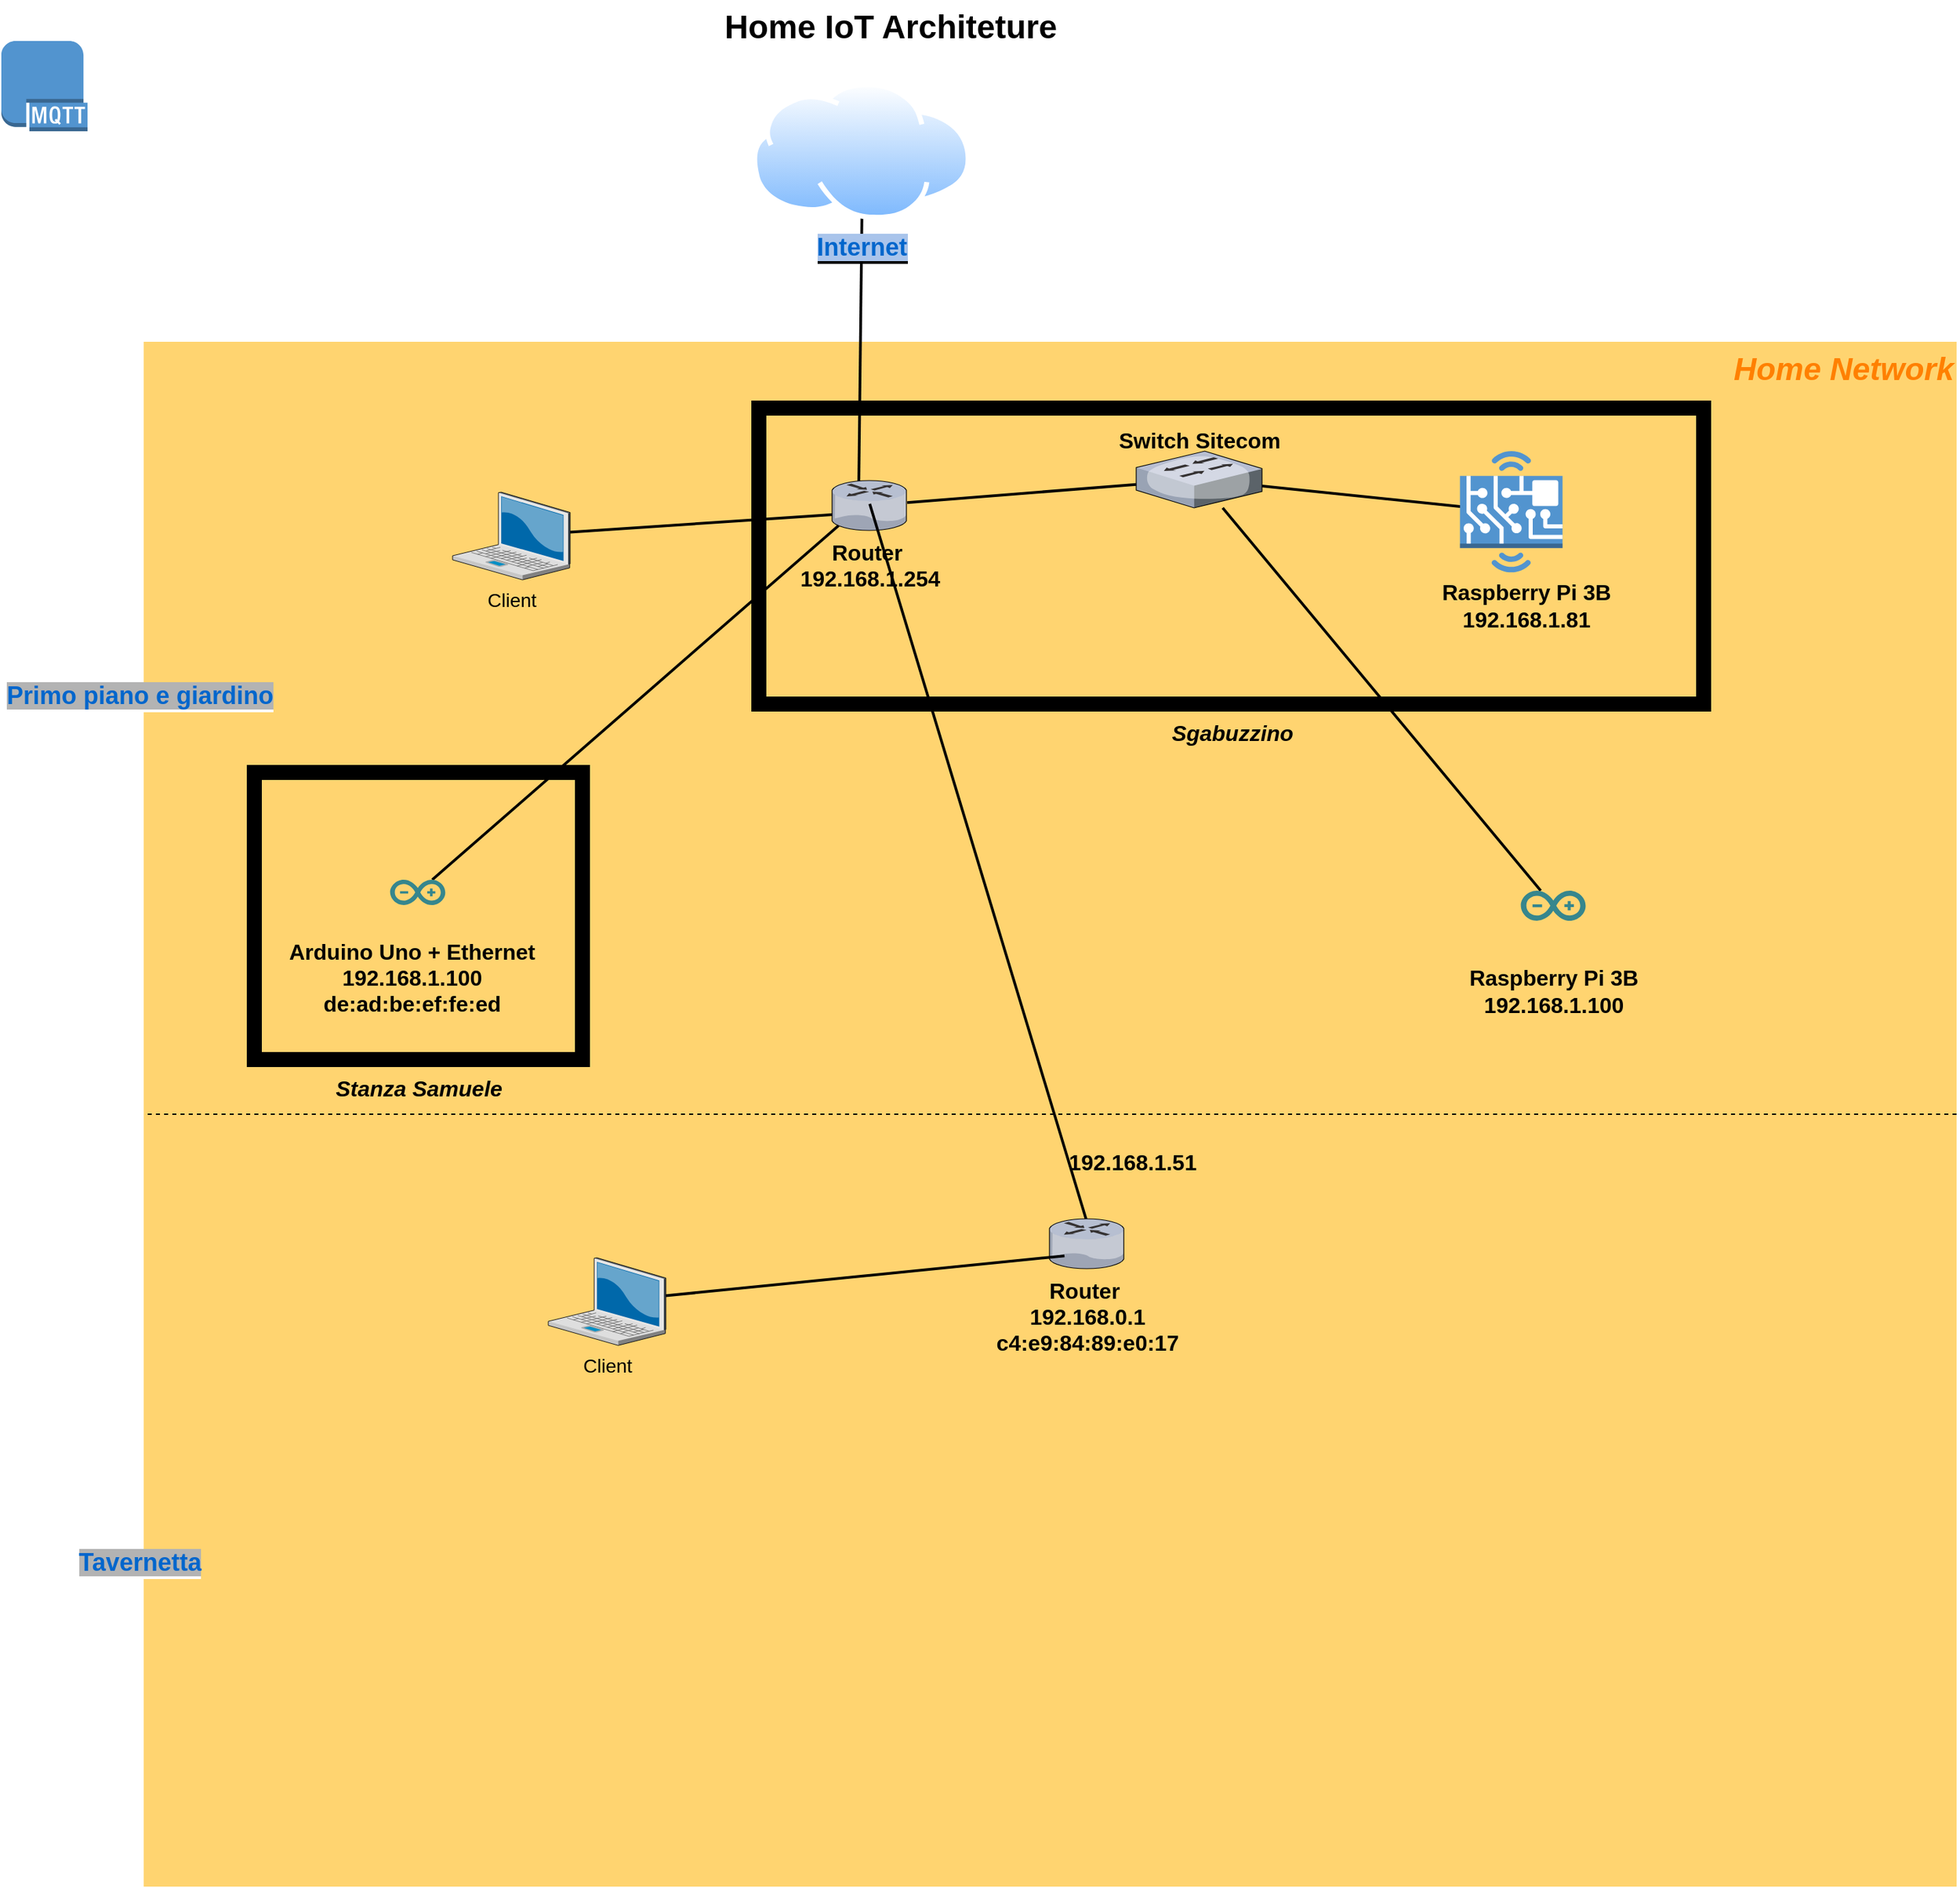 <mxfile version="20.8.10" type="github">
  <diagram name="Page-1" id="e3a06f82-3646-2815-327d-82caf3d4e204">
    <mxGraphModel dx="1434" dy="756" grid="1" gridSize="10" guides="1" tooltips="1" connect="1" arrows="1" fold="1" page="1" pageScale="1.5" pageWidth="1169" pageHeight="826" background="none" math="0" shadow="0">
      <root>
        <mxCell id="0" style=";html=1;" />
        <mxCell id="1" style=";html=1;" parent="0" />
        <mxCell id="JWaV_-7sBsLBWSCKmQxA-106" value="" style="group" parent="1" vertex="1" connectable="0">
          <mxGeometry x="210" y="300" width="1350" height="1130" as="geometry" />
        </mxCell>
        <mxCell id="JWaV_-7sBsLBWSCKmQxA-105" value="" style="group;movable=1;resizable=1;rotatable=1;deletable=1;editable=1;connectable=1;" parent="JWaV_-7sBsLBWSCKmQxA-106" vertex="1" connectable="0">
          <mxGeometry width="1350" height="1130" as="geometry" />
        </mxCell>
        <mxCell id="6a7d8f32e03d9370-57" value="&lt;div style=&quot;&quot;&gt;&lt;span style=&quot;background-color: initial;&quot;&gt;&lt;font style=&quot;font-size: 23px;&quot; color=&quot;#ff8000&quot;&gt;&lt;b&gt;&lt;i&gt;Home Network&lt;/i&gt;&lt;/b&gt;&lt;/font&gt;&lt;/span&gt;&lt;/div&gt;" style="whiteSpace=wrap;html=1;fillColor=#FFD470;gradientColor=none;fontSize=14;strokeColor=none;verticalAlign=top;align=right;" parent="JWaV_-7sBsLBWSCKmQxA-105" vertex="1">
          <mxGeometry x="24.107" width="1325.893" height="1130" as="geometry" />
        </mxCell>
        <mxCell id="JWaV_-7sBsLBWSCKmQxA-92" value="&lt;font color=&quot;#0066cc&quot; style=&quot;font-size: 18px; background-color: rgb(179, 179, 179);&quot;&gt;&lt;b style=&quot;&quot;&gt;Primo piano e giardino&lt;/b&gt;&lt;/font&gt;" style="shape=image;html=1;verticalAlign=top;verticalLabelPosition=bottom;labelBackgroundColor=#ffffff;imageAspect=0;aspect=fixed;image=https://cdn1.iconfinder.com/data/icons/material-core/20/home-128.png;fontSize=9;fontColor=#B5739D;" parent="JWaV_-7sBsLBWSCKmQxA-105" vertex="1">
          <mxGeometry y="199.996" width="42.292" height="42.292" as="geometry" />
        </mxCell>
        <mxCell id="JWaV_-7sBsLBWSCKmQxA-96" value="" style="endArrow=none;dashed=1;html=1;rounded=0;fontSize=9;fontColor=#B5739D;exitX=1;exitY=0.5;exitDx=0;exitDy=0;entryX=0;entryY=0.5;entryDx=0;entryDy=0;" parent="JWaV_-7sBsLBWSCKmQxA-105" source="6a7d8f32e03d9370-57" target="6a7d8f32e03d9370-57" edge="1">
          <mxGeometry width="50" height="50" relative="1" as="geometry">
            <mxPoint x="747.321" y="467.586" as="sourcePoint" />
            <mxPoint x="787.5" y="428.621" as="targetPoint" />
          </mxGeometry>
        </mxCell>
        <mxCell id="JWaV_-7sBsLBWSCKmQxA-108" value="Client" style="verticalLabelPosition=bottom;aspect=fixed;html=1;verticalAlign=top;strokeColor=none;shape=mxgraph.citrix.laptop_2;fillColor=#66B2FF;gradientColor=#0066CC;fontSize=14;" parent="JWaV_-7sBsLBWSCKmQxA-105" vertex="1">
          <mxGeometry x="320" y="670" width="86" height="64.13" as="geometry" />
        </mxCell>
        <mxCell id="JWaV_-7sBsLBWSCKmQxA-98" value="&lt;font color=&quot;#0066cc&quot; style=&quot;font-size: 18px; background-color: rgb(179, 179, 179);&quot;&gt;&lt;b style=&quot;&quot;&gt;Tavernetta&lt;/b&gt;&lt;/font&gt;" style="shape=image;html=1;verticalAlign=top;verticalLabelPosition=bottom;labelBackgroundColor=#ffffff;imageAspect=0;aspect=fixed;image=https://cdn1.iconfinder.com/data/icons/material-core/20/home-128.png;fontSize=9;fontColor=#B5739D;movable=1;resizable=1;rotatable=1;deletable=1;editable=1;connectable=1;" parent="JWaV_-7sBsLBWSCKmQxA-106" vertex="1">
          <mxGeometry y="833.862" width="42.292" height="42.292" as="geometry" />
        </mxCell>
        <mxCell id="6a7d8f32e03d9370-35" style="edgeStyle=none;rounded=0;html=1;startSize=10;endSize=10;jettySize=auto;orthogonalLoop=1;fontSize=14;endArrow=none;endFill=0;strokeWidth=2;entryX=0.059;entryY=0.678;entryDx=0;entryDy=0;entryPerimeter=0;" parent="1" source="6a7d8f32e03d9370-2" target="6a7d8f32e03d9370-13" edge="1">
          <mxGeometry relative="1" as="geometry">
            <mxPoint x="487" y="713.32" as="targetPoint" />
          </mxGeometry>
        </mxCell>
        <mxCell id="6a7d8f32e03d9370-2" value="Client" style="verticalLabelPosition=bottom;aspect=fixed;html=1;verticalAlign=top;strokeColor=none;shape=mxgraph.citrix.laptop_2;fillColor=#66B2FF;gradientColor=#0066CC;fontSize=14;" parent="1" vertex="1">
          <mxGeometry x="460" y="410" width="86" height="64.13" as="geometry" />
        </mxCell>
        <mxCell id="6a7d8f32e03d9370-62" value="Home IoT Architeture" style="text;strokeColor=none;fillColor=none;html=1;fontSize=24;fontStyle=1;verticalAlign=middle;align=center;" parent="1" vertex="1">
          <mxGeometry x="349" y="50" width="861" height="40" as="geometry" />
        </mxCell>
        <mxCell id="B9Zo2BwohG0ni2MZEKjd-18" style="edgeStyle=none;rounded=0;html=1;startSize=10;endSize=10;jettySize=auto;orthogonalLoop=1;fontSize=14;endArrow=none;endFill=0;strokeWidth=2;entryX=0.355;entryY=0.256;entryDx=0;entryDy=0;entryPerimeter=0;exitX=0.503;exitY=0.893;exitDx=0;exitDy=0;exitPerimeter=0;" parent="1" source="B9Zo2BwohG0ni2MZEKjd-16" target="6a7d8f32e03d9370-13" edge="1">
          <mxGeometry relative="1" as="geometry">
            <mxPoint x="606" y="461.709" as="sourcePoint" />
            <mxPoint x="753.245" y="356.247" as="targetPoint" />
          </mxGeometry>
        </mxCell>
        <mxCell id="B9Zo2BwohG0ni2MZEKjd-16" value="&lt;span style=&quot;background-color: rgb(169, 196, 235);&quot;&gt;&lt;font color=&quot;#0066cc&quot;&gt;&lt;b&gt;Internet&lt;/b&gt;&lt;/font&gt;&lt;/span&gt;" style="aspect=fixed;perimeter=ellipsePerimeter;html=1;align=center;shadow=0;dashed=0;spacingTop=3;image;image=img/lib/active_directory/internet_cloud.svg;labelBackgroundColor=#000000;fontSize=18;fontColor=#FF8000;" parent="1" vertex="1">
          <mxGeometry x="679" y="110" width="160" height="100.8" as="geometry" />
        </mxCell>
        <mxCell id="B9Zo2BwohG0ni2MZEKjd-23" value="" style="group" parent="1" vertex="1" connectable="0">
          <mxGeometry x="720" y="360" width="90" height="78" as="geometry" />
        </mxCell>
        <mxCell id="6a7d8f32e03d9370-13" value="&lt;b style=&quot;border-color: var(--border-color); font-size: 16px;&quot;&gt;Router&amp;nbsp;&lt;br&gt;192.168.1.254&lt;br&gt;&lt;/b&gt;" style="verticalLabelPosition=bottom;aspect=fixed;html=1;verticalAlign=top;strokeColor=none;shape=mxgraph.citrix.router;fillColor=#66B2FF;gradientColor=#0066CC;fontSize=14;" parent="B9Zo2BwohG0ni2MZEKjd-23" vertex="1">
          <mxGeometry x="17.5" y="41.5" width="55" height="36.5" as="geometry" />
        </mxCell>
        <mxCell id="B9Zo2BwohG0ni2MZEKjd-24" style="edgeStyle=none;rounded=0;html=1;startSize=10;endSize=10;jettySize=auto;orthogonalLoop=1;fontSize=14;endArrow=none;endFill=0;strokeWidth=2;" parent="1" source="JWaV_-7sBsLBWSCKmQxA-74" target="JWaV_-7sBsLBWSCKmQxA-85" edge="1">
          <mxGeometry relative="1" as="geometry">
            <mxPoint x="1093" y="482.03" as="sourcePoint" />
            <mxPoint x="753.245" y="356.247" as="targetPoint" />
          </mxGeometry>
        </mxCell>
        <mxCell id="B9Zo2BwohG0ni2MZEKjd-26" value="" style="outlineConnect=0;dashed=0;verticalLabelPosition=bottom;verticalAlign=top;align=center;html=1;shape=mxgraph.aws3.mqtt_protocol;fillColor=#5294CF;gradientColor=none;labelBackgroundColor=#000000;fontSize=18;fontColor=#FF8000;" parent="1" vertex="1">
          <mxGeometry x="130" y="80" width="63" height="66" as="geometry" />
        </mxCell>
        <mxCell id="JWaV_-7sBsLBWSCKmQxA-23" style="edgeStyle=none;rounded=0;html=1;startSize=10;endSize=10;jettySize=auto;orthogonalLoop=1;fontSize=14;endArrow=none;endFill=0;strokeWidth=2;entryX=0.087;entryY=0.903;entryDx=0;entryDy=0;entryPerimeter=0;" parent="1" source="JWaV_-7sBsLBWSCKmQxA-20" target="6a7d8f32e03d9370-13" edge="1">
          <mxGeometry relative="1" as="geometry">
            <mxPoint x="753.245" y="356.247" as="targetPoint" />
            <mxPoint x="556" y="434.915" as="sourcePoint" />
          </mxGeometry>
        </mxCell>
        <mxCell id="JWaV_-7sBsLBWSCKmQxA-24" style="edgeStyle=none;html=1;startSize=10;endSize=10;jettySize=auto;orthogonalLoop=1;fontSize=9;endArrow=none;endFill=0;strokeWidth=2;rounded=0;" parent="1" source="JWaV_-7sBsLBWSCKmQxA-15" target="JWaV_-7sBsLBWSCKmQxA-85" edge="1">
          <mxGeometry relative="1" as="geometry">
            <mxPoint x="763.245" y="366.247" as="targetPoint" />
            <mxPoint x="674.096" y="541.5" as="sourcePoint" />
          </mxGeometry>
        </mxCell>
        <mxCell id="JWaV_-7sBsLBWSCKmQxA-35" value="" style="group" parent="1" vertex="1" connectable="0">
          <mxGeometry x="1190" y="650" width="150" height="150" as="geometry" />
        </mxCell>
        <mxCell id="JWaV_-7sBsLBWSCKmQxA-17" value="" style="group" parent="JWaV_-7sBsLBWSCKmQxA-35" vertex="1" connectable="0">
          <mxGeometry x="11" width="128" height="128" as="geometry" />
        </mxCell>
        <mxCell id="JWaV_-7sBsLBWSCKmQxA-13" value="" style="shape=image;html=1;verticalAlign=top;verticalLabelPosition=bottom;labelBackgroundColor=#ffffff;imageAspect=0;aspect=fixed;image=https://cdn2.iconfinder.com/data/icons/electronic-13/480/3-electronic-arduino-chipset-icon-2-128.png" parent="JWaV_-7sBsLBWSCKmQxA-17" vertex="1">
          <mxGeometry width="128" height="128" as="geometry" />
        </mxCell>
        <mxCell id="JWaV_-7sBsLBWSCKmQxA-15" value="" style="dashed=0;outlineConnect=0;html=1;align=center;labelPosition=center;verticalLabelPosition=bottom;verticalAlign=top;shape=mxgraph.weblogos.arduino;fillColor=#36868D;strokeColor=none" parent="JWaV_-7sBsLBWSCKmQxA-17" vertex="1">
          <mxGeometry x="40.3" y="51.5" width="47.4" height="22" as="geometry" />
        </mxCell>
        <mxCell id="JWaV_-7sBsLBWSCKmQxA-34" value="&lt;font color=&quot;#000000&quot; style=&quot;font-size: 16px;&quot;&gt;&lt;b&gt;Raspberry Pi 3B&lt;br&gt;192.168.1.100&lt;/b&gt;&lt;/font&gt;" style="text;html=1;align=center;verticalAlign=middle;resizable=0;points=[];autosize=1;strokeColor=none;fillColor=none;fontColor=#FF8000;" parent="JWaV_-7sBsLBWSCKmQxA-35" vertex="1">
          <mxGeometry y="100" width="150" height="50" as="geometry" />
        </mxCell>
        <mxCell id="JWaV_-7sBsLBWSCKmQxA-37" value="" style="group" parent="1" vertex="1" connectable="0">
          <mxGeometry x="310" y="610" width="250" height="220" as="geometry" />
        </mxCell>
        <mxCell id="JWaV_-7sBsLBWSCKmQxA-33" value="" style="group" parent="JWaV_-7sBsLBWSCKmQxA-37" vertex="1" connectable="0">
          <mxGeometry x="50" y="40" width="175" height="150" as="geometry" />
        </mxCell>
        <mxCell id="JWaV_-7sBsLBWSCKmQxA-18" value="" style="group" parent="JWaV_-7sBsLBWSCKmQxA-33" vertex="1" connectable="0">
          <mxGeometry x="20" width="109" height="108" as="geometry" />
        </mxCell>
        <mxCell id="JWaV_-7sBsLBWSCKmQxA-19" value="&lt;span style=&quot;font-size: 18px; background-color: rgb(0, 0, 0);&quot;&gt;&lt;font color=&quot;#ff8000&quot;&gt;&lt;br&gt;&lt;/font&gt;&lt;/span&gt;" style="shape=image;html=1;verticalAlign=top;verticalLabelPosition=bottom;labelBackgroundColor=#ffffff;imageAspect=0;aspect=fixed;image=https://cdn2.iconfinder.com/data/icons/electronic-13/480/3-electronic-arduino-chipset-icon-2-128.png" parent="JWaV_-7sBsLBWSCKmQxA-18" vertex="1">
          <mxGeometry width="108" height="108" as="geometry" />
        </mxCell>
        <mxCell id="JWaV_-7sBsLBWSCKmQxA-20" value="" style="dashed=0;outlineConnect=0;html=1;align=center;labelPosition=center;verticalLabelPosition=bottom;verticalAlign=top;shape=mxgraph.weblogos.arduino;fillColor=#36868D;strokeColor=none" parent="JWaV_-7sBsLBWSCKmQxA-18" vertex="1">
          <mxGeometry x="34.318" y="43.453" width="40.364" height="18.562" as="geometry" />
        </mxCell>
        <mxCell id="JWaV_-7sBsLBWSCKmQxA-32" value="&lt;font color=&quot;#000000&quot; style=&quot;font-size: 16px;&quot;&gt;&lt;b&gt;Arduino Uno + Ethernet&lt;br&gt;192.168.1.100&lt;br&gt;&lt;/b&gt;&lt;/font&gt;&lt;b&gt;&lt;font color=&quot;#000000&quot; style=&quot;font-size: 16px;&quot;&gt;de:ad:be:ef:fe:ed&lt;/font&gt;&lt;/b&gt;&lt;font color=&quot;#000000&quot; style=&quot;font-size: 16px;&quot;&gt;&lt;b&gt;&lt;br&gt;&lt;/b&gt;&lt;/font&gt;" style="text;html=1;align=center;verticalAlign=middle;resizable=0;points=[];autosize=1;strokeColor=none;fillColor=none;fontColor=#FF8000;" parent="JWaV_-7sBsLBWSCKmQxA-33" vertex="1">
          <mxGeometry x="-30" y="80" width="200" height="70" as="geometry" />
        </mxCell>
        <mxCell id="JWaV_-7sBsLBWSCKmQxA-36" value="&lt;b&gt;&lt;i&gt;Stanza Samuele&lt;/i&gt;&lt;/b&gt;" style="verticalLabelPosition=bottom;html=1;verticalAlign=top;align=center;shape=mxgraph.floorplan.room;fillColor=strokeColor;labelBackgroundColor=none;fontSize=16;fontColor=#000000;" parent="JWaV_-7sBsLBWSCKmQxA-37" vertex="1">
          <mxGeometry width="250" height="220" as="geometry" />
        </mxCell>
        <mxCell id="JWaV_-7sBsLBWSCKmQxA-63" value="" style="group" parent="1" vertex="1" connectable="0">
          <mxGeometry x="679" y="343.5" width="701" height="226.5" as="geometry" />
        </mxCell>
        <mxCell id="JWaV_-7sBsLBWSCKmQxA-69" value="&lt;b&gt;&lt;i&gt;Sgabuzzino&lt;/i&gt;&lt;/b&gt;" style="verticalLabelPosition=bottom;html=1;verticalAlign=top;align=center;shape=mxgraph.floorplan.room;fillColor=strokeColor;labelBackgroundColor=none;fontSize=16;fontColor=#000000;" parent="JWaV_-7sBsLBWSCKmQxA-63" vertex="1">
          <mxGeometry width="701" height="226.5" as="geometry" />
        </mxCell>
        <mxCell id="JWaV_-7sBsLBWSCKmQxA-85" value="&lt;font color=&quot;#000000&quot;&gt;&lt;span style=&quot;font-size: 16px;&quot;&gt;&lt;b&gt;Switch Sitecom&lt;/b&gt;&lt;/span&gt;&lt;/font&gt;" style="verticalLabelPosition=bottom;sketch=0;aspect=fixed;html=1;verticalAlign=top;strokeColor=none;align=center;outlineConnect=0;shape=mxgraph.citrix.switch;labelBackgroundColor=none;fontSize=18;fontColor=#B5739D;spacingTop=-67;" parent="JWaV_-7sBsLBWSCKmQxA-63" vertex="1">
          <mxGeometry x="281" y="36.5" width="92" height="41.5" as="geometry" />
        </mxCell>
        <mxCell id="JWaV_-7sBsLBWSCKmQxA-79" value="" style="group" parent="1" vertex="1" connectable="0">
          <mxGeometry x="1170" y="380" width="167" height="150" as="geometry" />
        </mxCell>
        <mxCell id="JWaV_-7sBsLBWSCKmQxA-30" value="&lt;font color=&quot;#000000&quot; style=&quot;font-size: 16px;&quot;&gt;&lt;b&gt;Raspberry Pi 3B&lt;br&gt;192.168.1.81&lt;/b&gt;&lt;/font&gt;" style="text;html=1;align=center;verticalAlign=middle;resizable=0;points=[];autosize=1;strokeColor=none;fillColor=none;fontColor=#FF8000;" parent="JWaV_-7sBsLBWSCKmQxA-79" vertex="1">
          <mxGeometry y="88.235" width="150" height="50" as="geometry" />
        </mxCell>
        <mxCell id="JWaV_-7sBsLBWSCKmQxA-71" value="" style="group" parent="JWaV_-7sBsLBWSCKmQxA-79" vertex="1" connectable="0">
          <mxGeometry x="26.791" width="140.209" height="150" as="geometry" />
        </mxCell>
        <mxCell id="JWaV_-7sBsLBWSCKmQxA-72" value="" style="group" parent="JWaV_-7sBsLBWSCKmQxA-71" vertex="1" connectable="0">
          <mxGeometry width="75.016" height="88.676" as="geometry" />
        </mxCell>
        <mxCell id="JWaV_-7sBsLBWSCKmQxA-73" value="" style="outlineConnect=0;dashed=0;verticalLabelPosition=bottom;verticalAlign=top;align=center;html=1;shape=mxgraph.aws3.hardware_board;fillColor=#5294CF;gradientColor=none;labelBackgroundColor=#000000;fontSize=18;fontColor=#FF8000;" parent="JWaV_-7sBsLBWSCKmQxA-72" vertex="1">
          <mxGeometry width="75.016" height="88.676" as="geometry" />
        </mxCell>
        <mxCell id="JWaV_-7sBsLBWSCKmQxA-74" value="" style="shape=image;html=1;verticalAlign=top;verticalLabelPosition=bottom;labelBackgroundColor=#ffffff;imageAspect=0;aspect=fixed;image=https://cdn1.iconfinder.com/data/icons/fruit-136/64/Fruit_iconfree_Filled_Outline_raspberry-healthy-organic-food-fruit_icon-128.png;fontSize=18;fontColor=#FF8000;" parent="JWaV_-7sBsLBWSCKmQxA-72" vertex="1">
          <mxGeometry x="20.54" y="27.574" width="33.529" height="33.529" as="geometry" />
        </mxCell>
        <mxCell id="JWaV_-7sBsLBWSCKmQxA-89" style="edgeStyle=none;rounded=0;html=1;startSize=10;endSize=10;jettySize=auto;orthogonalLoop=1;fontSize=14;endArrow=none;endFill=0;strokeWidth=2;" parent="1" source="JWaV_-7sBsLBWSCKmQxA-85" target="6a7d8f32e03d9370-13" edge="1">
          <mxGeometry relative="1" as="geometry">
            <mxPoint x="1227.332" y="432.605" as="sourcePoint" />
            <mxPoint x="1062.0" y="415.507" as="targetPoint" />
          </mxGeometry>
        </mxCell>
        <mxCell id="JWaV_-7sBsLBWSCKmQxA-102" style="edgeStyle=none;rounded=0;html=1;startSize=10;endSize=10;jettySize=auto;orthogonalLoop=1;fontSize=14;endArrow=none;endFill=0;strokeWidth=2;entryX=0.502;entryY=0.467;entryDx=0;entryDy=0;entryPerimeter=0;exitX=0.576;exitY=0.446;exitDx=0;exitDy=0;exitPerimeter=0;" parent="1" source="JWaV_-7sBsLBWSCKmQxA-100" target="6a7d8f32e03d9370-13" edge="1">
          <mxGeometry relative="1" as="geometry">
            <mxPoint x="752.285" y="444.46" as="targetPoint" />
            <mxPoint x="455.148" y="703.453" as="sourcePoint" />
          </mxGeometry>
        </mxCell>
        <mxCell id="JWaV_-7sBsLBWSCKmQxA-107" value="" style="group" parent="1" vertex="1" connectable="0">
          <mxGeometry x="800" y="880" width="240" height="98" as="geometry" />
        </mxCell>
        <mxCell id="JWaV_-7sBsLBWSCKmQxA-99" value="" style="group" parent="JWaV_-7sBsLBWSCKmQxA-107" vertex="1" connectable="0">
          <mxGeometry x="79" y="20" width="105" height="78" as="geometry" />
        </mxCell>
        <mxCell id="JWaV_-7sBsLBWSCKmQxA-100" value="&lt;b style=&quot;border-color: var(--border-color); font-size: 16px;&quot;&gt;Router&amp;nbsp;&lt;br&gt;192.168.0.1&lt;br&gt;c4:e9:84:89:e0:17&lt;br&gt;&lt;/b&gt;" style="verticalLabelPosition=bottom;aspect=fixed;html=1;verticalAlign=top;strokeColor=none;shape=mxgraph.citrix.router;fillColor=#66B2FF;gradientColor=#0066CC;fontSize=14;" parent="JWaV_-7sBsLBWSCKmQxA-99" vertex="1">
          <mxGeometry x="17.5" y="41.5" width="55" height="36.5" as="geometry" />
        </mxCell>
        <mxCell id="JWaV_-7sBsLBWSCKmQxA-101" value="&lt;b style=&quot;border-color: var(--border-color); color: rgb(0, 0, 0); font-size: 16px;&quot;&gt;192.168.1.51&lt;br style=&quot;border-color: var(--border-color);&quot;&gt;&lt;/b&gt;" style="text;html=1;align=center;verticalAlign=middle;resizable=0;points=[];autosize=1;strokeColor=none;fillColor=none;fontSize=18;fontColor=#0066CC;" parent="JWaV_-7sBsLBWSCKmQxA-107" vertex="1">
          <mxGeometry x="96.5" width="120" height="40" as="geometry" />
        </mxCell>
        <mxCell id="JWaV_-7sBsLBWSCKmQxA-109" style="edgeStyle=none;rounded=0;html=1;startSize=10;endSize=10;jettySize=auto;orthogonalLoop=1;fontSize=14;endArrow=none;endFill=0;strokeWidth=2;entryX=0.201;entryY=0.743;entryDx=0;entryDy=0;entryPerimeter=0;" parent="1" source="JWaV_-7sBsLBWSCKmQxA-108" target="JWaV_-7sBsLBWSCKmQxA-100" edge="1">
          <mxGeometry relative="1" as="geometry">
            <mxPoint x="750.745" y="436.247" as="targetPoint" />
            <mxPoint x="556" y="449.204" as="sourcePoint" />
          </mxGeometry>
        </mxCell>
      </root>
    </mxGraphModel>
  </diagram>
</mxfile>
